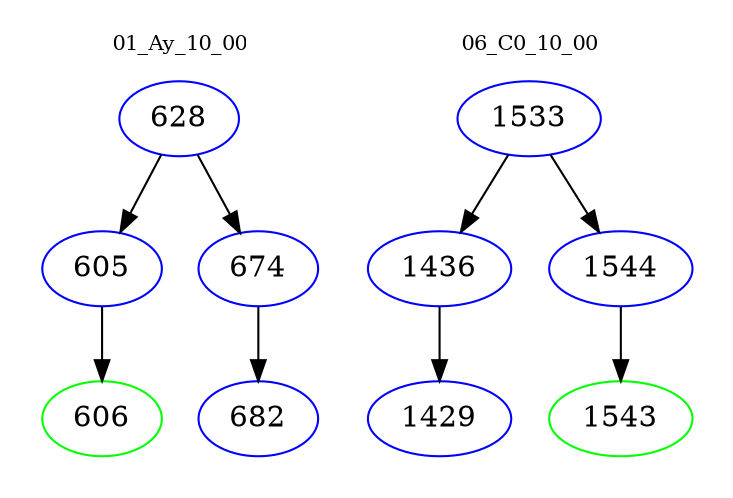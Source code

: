 digraph{
subgraph cluster_0 {
color = white
label = "01_Ay_10_00";
fontsize=10;
T0_628 [label="628", color="blue"]
T0_628 -> T0_605 [color="black"]
T0_605 [label="605", color="blue"]
T0_605 -> T0_606 [color="black"]
T0_606 [label="606", color="green"]
T0_628 -> T0_674 [color="black"]
T0_674 [label="674", color="blue"]
T0_674 -> T0_682 [color="black"]
T0_682 [label="682", color="blue"]
}
subgraph cluster_1 {
color = white
label = "06_C0_10_00";
fontsize=10;
T1_1533 [label="1533", color="blue"]
T1_1533 -> T1_1436 [color="black"]
T1_1436 [label="1436", color="blue"]
T1_1436 -> T1_1429 [color="black"]
T1_1429 [label="1429", color="blue"]
T1_1533 -> T1_1544 [color="black"]
T1_1544 [label="1544", color="blue"]
T1_1544 -> T1_1543 [color="black"]
T1_1543 [label="1543", color="green"]
}
}
